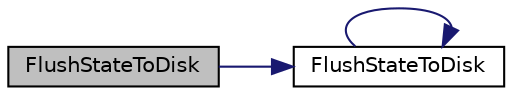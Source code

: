 digraph "FlushStateToDisk"
{
  edge [fontname="Helvetica",fontsize="10",labelfontname="Helvetica",labelfontsize="10"];
  node [fontname="Helvetica",fontsize="10",shape=record];
  rankdir="LR";
  Node419 [label="FlushStateToDisk",height=0.2,width=0.4,color="black", fillcolor="grey75", style="filled", fontcolor="black"];
  Node419 -> Node420 [color="midnightblue",fontsize="10",style="solid",fontname="Helvetica"];
  Node420 [label="FlushStateToDisk",height=0.2,width=0.4,color="black", fillcolor="white", style="filled",URL="$main_8cpp.html#a0d01c135cc5a05475e3dc3910c9888da",tooltip="Flush all state, indexes and buffers to disk. "];
  Node420 -> Node420 [color="midnightblue",fontsize="10",style="solid",fontname="Helvetica"];
}
